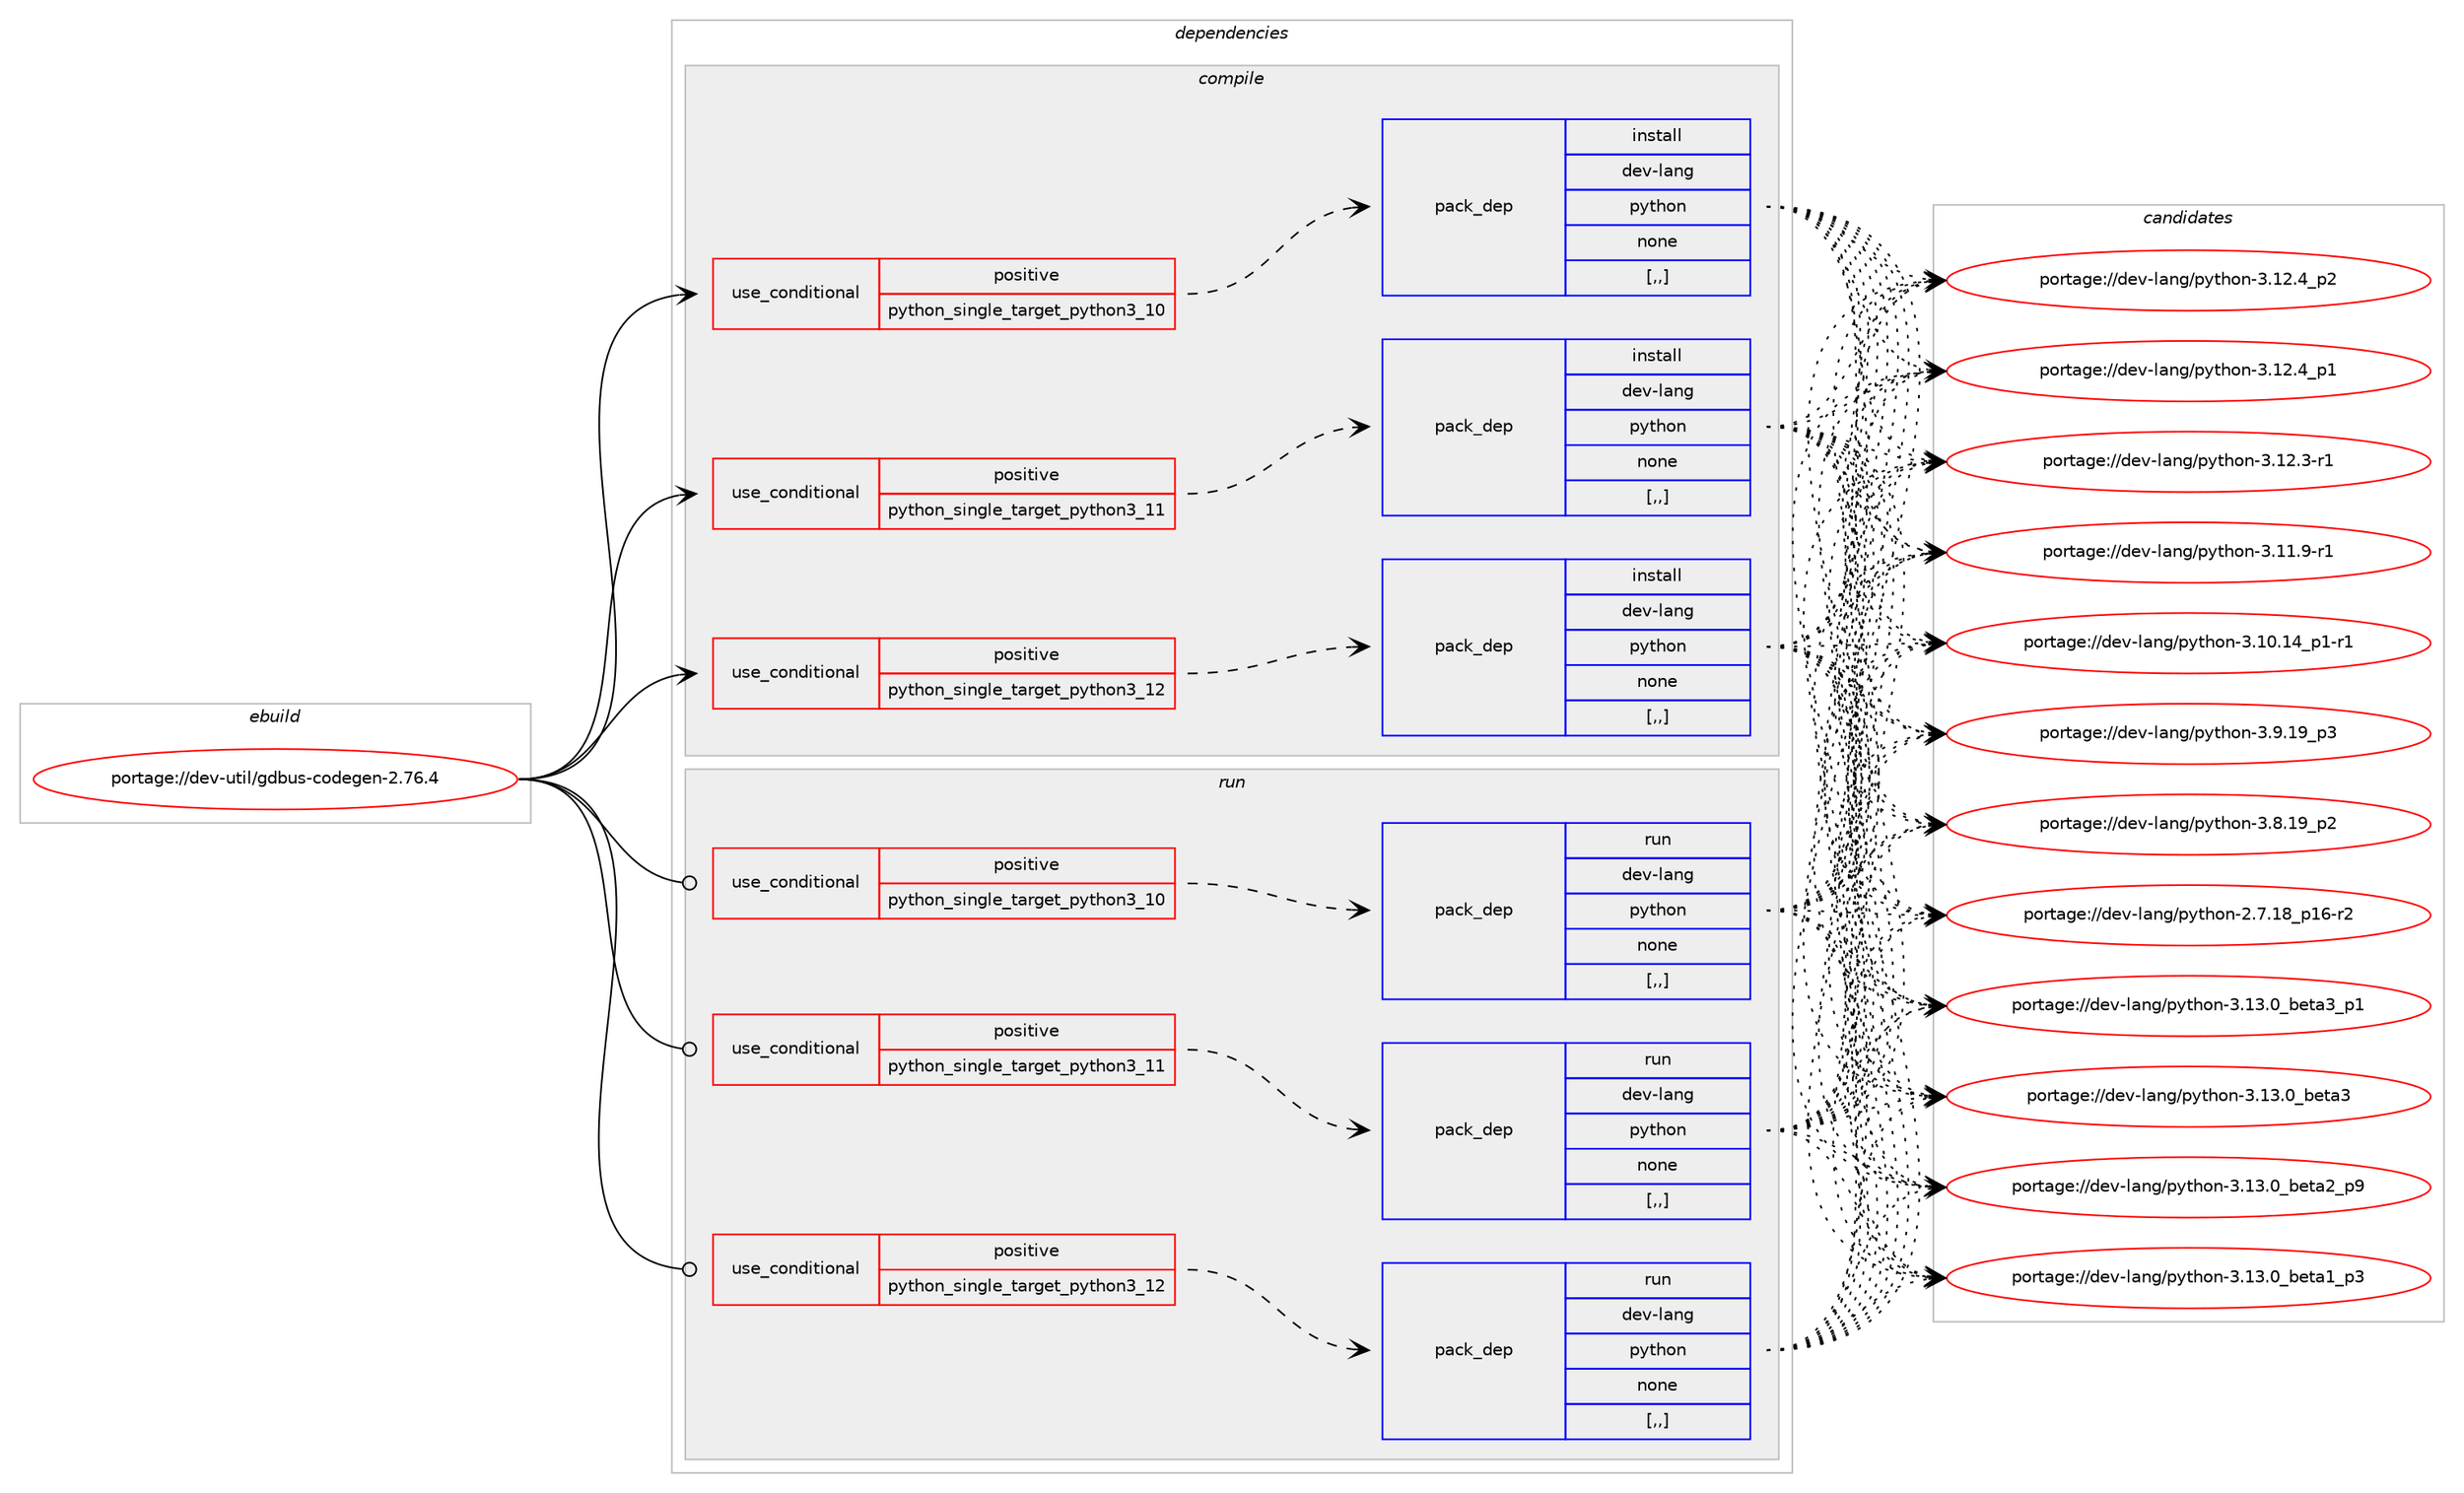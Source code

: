 digraph prolog {

# *************
# Graph options
# *************

newrank=true;
concentrate=true;
compound=true;
graph [rankdir=LR,fontname=Helvetica,fontsize=10,ranksep=1.5];#, ranksep=2.5, nodesep=0.2];
edge  [arrowhead=vee];
node  [fontname=Helvetica,fontsize=10];

# **********
# The ebuild
# **********

subgraph cluster_leftcol {
color=gray;
label=<<i>ebuild</i>>;
id [label="portage://dev-util/gdbus-codegen-2.76.4", color=red, width=4, href="../dev-util/gdbus-codegen-2.76.4.svg"];
}

# ****************
# The dependencies
# ****************

subgraph cluster_midcol {
color=gray;
label=<<i>dependencies</i>>;
subgraph cluster_compile {
fillcolor="#eeeeee";
style=filled;
label=<<i>compile</i>>;
subgraph cond60314 {
dependency213955 [label=<<TABLE BORDER="0" CELLBORDER="1" CELLSPACING="0" CELLPADDING="4"><TR><TD ROWSPAN="3" CELLPADDING="10">use_conditional</TD></TR><TR><TD>positive</TD></TR><TR><TD>python_single_target_python3_10</TD></TR></TABLE>>, shape=none, color=red];
subgraph pack152217 {
dependency213956 [label=<<TABLE BORDER="0" CELLBORDER="1" CELLSPACING="0" CELLPADDING="4" WIDTH="220"><TR><TD ROWSPAN="6" CELLPADDING="30">pack_dep</TD></TR><TR><TD WIDTH="110">install</TD></TR><TR><TD>dev-lang</TD></TR><TR><TD>python</TD></TR><TR><TD>none</TD></TR><TR><TD>[,,]</TD></TR></TABLE>>, shape=none, color=blue];
}
dependency213955:e -> dependency213956:w [weight=20,style="dashed",arrowhead="vee"];
}
id:e -> dependency213955:w [weight=20,style="solid",arrowhead="vee"];
subgraph cond60315 {
dependency213957 [label=<<TABLE BORDER="0" CELLBORDER="1" CELLSPACING="0" CELLPADDING="4"><TR><TD ROWSPAN="3" CELLPADDING="10">use_conditional</TD></TR><TR><TD>positive</TD></TR><TR><TD>python_single_target_python3_11</TD></TR></TABLE>>, shape=none, color=red];
subgraph pack152218 {
dependency213958 [label=<<TABLE BORDER="0" CELLBORDER="1" CELLSPACING="0" CELLPADDING="4" WIDTH="220"><TR><TD ROWSPAN="6" CELLPADDING="30">pack_dep</TD></TR><TR><TD WIDTH="110">install</TD></TR><TR><TD>dev-lang</TD></TR><TR><TD>python</TD></TR><TR><TD>none</TD></TR><TR><TD>[,,]</TD></TR></TABLE>>, shape=none, color=blue];
}
dependency213957:e -> dependency213958:w [weight=20,style="dashed",arrowhead="vee"];
}
id:e -> dependency213957:w [weight=20,style="solid",arrowhead="vee"];
subgraph cond60316 {
dependency213959 [label=<<TABLE BORDER="0" CELLBORDER="1" CELLSPACING="0" CELLPADDING="4"><TR><TD ROWSPAN="3" CELLPADDING="10">use_conditional</TD></TR><TR><TD>positive</TD></TR><TR><TD>python_single_target_python3_12</TD></TR></TABLE>>, shape=none, color=red];
subgraph pack152219 {
dependency213960 [label=<<TABLE BORDER="0" CELLBORDER="1" CELLSPACING="0" CELLPADDING="4" WIDTH="220"><TR><TD ROWSPAN="6" CELLPADDING="30">pack_dep</TD></TR><TR><TD WIDTH="110">install</TD></TR><TR><TD>dev-lang</TD></TR><TR><TD>python</TD></TR><TR><TD>none</TD></TR><TR><TD>[,,]</TD></TR></TABLE>>, shape=none, color=blue];
}
dependency213959:e -> dependency213960:w [weight=20,style="dashed",arrowhead="vee"];
}
id:e -> dependency213959:w [weight=20,style="solid",arrowhead="vee"];
}
subgraph cluster_compileandrun {
fillcolor="#eeeeee";
style=filled;
label=<<i>compile and run</i>>;
}
subgraph cluster_run {
fillcolor="#eeeeee";
style=filled;
label=<<i>run</i>>;
subgraph cond60317 {
dependency213961 [label=<<TABLE BORDER="0" CELLBORDER="1" CELLSPACING="0" CELLPADDING="4"><TR><TD ROWSPAN="3" CELLPADDING="10">use_conditional</TD></TR><TR><TD>positive</TD></TR><TR><TD>python_single_target_python3_10</TD></TR></TABLE>>, shape=none, color=red];
subgraph pack152220 {
dependency213962 [label=<<TABLE BORDER="0" CELLBORDER="1" CELLSPACING="0" CELLPADDING="4" WIDTH="220"><TR><TD ROWSPAN="6" CELLPADDING="30">pack_dep</TD></TR><TR><TD WIDTH="110">run</TD></TR><TR><TD>dev-lang</TD></TR><TR><TD>python</TD></TR><TR><TD>none</TD></TR><TR><TD>[,,]</TD></TR></TABLE>>, shape=none, color=blue];
}
dependency213961:e -> dependency213962:w [weight=20,style="dashed",arrowhead="vee"];
}
id:e -> dependency213961:w [weight=20,style="solid",arrowhead="odot"];
subgraph cond60318 {
dependency213963 [label=<<TABLE BORDER="0" CELLBORDER="1" CELLSPACING="0" CELLPADDING="4"><TR><TD ROWSPAN="3" CELLPADDING="10">use_conditional</TD></TR><TR><TD>positive</TD></TR><TR><TD>python_single_target_python3_11</TD></TR></TABLE>>, shape=none, color=red];
subgraph pack152221 {
dependency213964 [label=<<TABLE BORDER="0" CELLBORDER="1" CELLSPACING="0" CELLPADDING="4" WIDTH="220"><TR><TD ROWSPAN="6" CELLPADDING="30">pack_dep</TD></TR><TR><TD WIDTH="110">run</TD></TR><TR><TD>dev-lang</TD></TR><TR><TD>python</TD></TR><TR><TD>none</TD></TR><TR><TD>[,,]</TD></TR></TABLE>>, shape=none, color=blue];
}
dependency213963:e -> dependency213964:w [weight=20,style="dashed",arrowhead="vee"];
}
id:e -> dependency213963:w [weight=20,style="solid",arrowhead="odot"];
subgraph cond60319 {
dependency213965 [label=<<TABLE BORDER="0" CELLBORDER="1" CELLSPACING="0" CELLPADDING="4"><TR><TD ROWSPAN="3" CELLPADDING="10">use_conditional</TD></TR><TR><TD>positive</TD></TR><TR><TD>python_single_target_python3_12</TD></TR></TABLE>>, shape=none, color=red];
subgraph pack152222 {
dependency213966 [label=<<TABLE BORDER="0" CELLBORDER="1" CELLSPACING="0" CELLPADDING="4" WIDTH="220"><TR><TD ROWSPAN="6" CELLPADDING="30">pack_dep</TD></TR><TR><TD WIDTH="110">run</TD></TR><TR><TD>dev-lang</TD></TR><TR><TD>python</TD></TR><TR><TD>none</TD></TR><TR><TD>[,,]</TD></TR></TABLE>>, shape=none, color=blue];
}
dependency213965:e -> dependency213966:w [weight=20,style="dashed",arrowhead="vee"];
}
id:e -> dependency213965:w [weight=20,style="solid",arrowhead="odot"];
}
}

# **************
# The candidates
# **************

subgraph cluster_choices {
rank=same;
color=gray;
label=<<i>candidates</i>>;

subgraph choice152217 {
color=black;
nodesep=1;
choice10010111845108971101034711212111610411111045514649514648959810111697519511249 [label="portage://dev-lang/python-3.13.0_beta3_p1", color=red, width=4,href="../dev-lang/python-3.13.0_beta3_p1.svg"];
choice1001011184510897110103471121211161041111104551464951464895981011169751 [label="portage://dev-lang/python-3.13.0_beta3", color=red, width=4,href="../dev-lang/python-3.13.0_beta3.svg"];
choice10010111845108971101034711212111610411111045514649514648959810111697509511257 [label="portage://dev-lang/python-3.13.0_beta2_p9", color=red, width=4,href="../dev-lang/python-3.13.0_beta2_p9.svg"];
choice10010111845108971101034711212111610411111045514649514648959810111697499511251 [label="portage://dev-lang/python-3.13.0_beta1_p3", color=red, width=4,href="../dev-lang/python-3.13.0_beta1_p3.svg"];
choice100101118451089711010347112121116104111110455146495046529511250 [label="portage://dev-lang/python-3.12.4_p2", color=red, width=4,href="../dev-lang/python-3.12.4_p2.svg"];
choice100101118451089711010347112121116104111110455146495046529511249 [label="portage://dev-lang/python-3.12.4_p1", color=red, width=4,href="../dev-lang/python-3.12.4_p1.svg"];
choice100101118451089711010347112121116104111110455146495046514511449 [label="portage://dev-lang/python-3.12.3-r1", color=red, width=4,href="../dev-lang/python-3.12.3-r1.svg"];
choice100101118451089711010347112121116104111110455146494946574511449 [label="portage://dev-lang/python-3.11.9-r1", color=red, width=4,href="../dev-lang/python-3.11.9-r1.svg"];
choice100101118451089711010347112121116104111110455146494846495295112494511449 [label="portage://dev-lang/python-3.10.14_p1-r1", color=red, width=4,href="../dev-lang/python-3.10.14_p1-r1.svg"];
choice100101118451089711010347112121116104111110455146574649579511251 [label="portage://dev-lang/python-3.9.19_p3", color=red, width=4,href="../dev-lang/python-3.9.19_p3.svg"];
choice100101118451089711010347112121116104111110455146564649579511250 [label="portage://dev-lang/python-3.8.19_p2", color=red, width=4,href="../dev-lang/python-3.8.19_p2.svg"];
choice100101118451089711010347112121116104111110455046554649569511249544511450 [label="portage://dev-lang/python-2.7.18_p16-r2", color=red, width=4,href="../dev-lang/python-2.7.18_p16-r2.svg"];
dependency213956:e -> choice10010111845108971101034711212111610411111045514649514648959810111697519511249:w [style=dotted,weight="100"];
dependency213956:e -> choice1001011184510897110103471121211161041111104551464951464895981011169751:w [style=dotted,weight="100"];
dependency213956:e -> choice10010111845108971101034711212111610411111045514649514648959810111697509511257:w [style=dotted,weight="100"];
dependency213956:e -> choice10010111845108971101034711212111610411111045514649514648959810111697499511251:w [style=dotted,weight="100"];
dependency213956:e -> choice100101118451089711010347112121116104111110455146495046529511250:w [style=dotted,weight="100"];
dependency213956:e -> choice100101118451089711010347112121116104111110455146495046529511249:w [style=dotted,weight="100"];
dependency213956:e -> choice100101118451089711010347112121116104111110455146495046514511449:w [style=dotted,weight="100"];
dependency213956:e -> choice100101118451089711010347112121116104111110455146494946574511449:w [style=dotted,weight="100"];
dependency213956:e -> choice100101118451089711010347112121116104111110455146494846495295112494511449:w [style=dotted,weight="100"];
dependency213956:e -> choice100101118451089711010347112121116104111110455146574649579511251:w [style=dotted,weight="100"];
dependency213956:e -> choice100101118451089711010347112121116104111110455146564649579511250:w [style=dotted,weight="100"];
dependency213956:e -> choice100101118451089711010347112121116104111110455046554649569511249544511450:w [style=dotted,weight="100"];
}
subgraph choice152218 {
color=black;
nodesep=1;
choice10010111845108971101034711212111610411111045514649514648959810111697519511249 [label="portage://dev-lang/python-3.13.0_beta3_p1", color=red, width=4,href="../dev-lang/python-3.13.0_beta3_p1.svg"];
choice1001011184510897110103471121211161041111104551464951464895981011169751 [label="portage://dev-lang/python-3.13.0_beta3", color=red, width=4,href="../dev-lang/python-3.13.0_beta3.svg"];
choice10010111845108971101034711212111610411111045514649514648959810111697509511257 [label="portage://dev-lang/python-3.13.0_beta2_p9", color=red, width=4,href="../dev-lang/python-3.13.0_beta2_p9.svg"];
choice10010111845108971101034711212111610411111045514649514648959810111697499511251 [label="portage://dev-lang/python-3.13.0_beta1_p3", color=red, width=4,href="../dev-lang/python-3.13.0_beta1_p3.svg"];
choice100101118451089711010347112121116104111110455146495046529511250 [label="portage://dev-lang/python-3.12.4_p2", color=red, width=4,href="../dev-lang/python-3.12.4_p2.svg"];
choice100101118451089711010347112121116104111110455146495046529511249 [label="portage://dev-lang/python-3.12.4_p1", color=red, width=4,href="../dev-lang/python-3.12.4_p1.svg"];
choice100101118451089711010347112121116104111110455146495046514511449 [label="portage://dev-lang/python-3.12.3-r1", color=red, width=4,href="../dev-lang/python-3.12.3-r1.svg"];
choice100101118451089711010347112121116104111110455146494946574511449 [label="portage://dev-lang/python-3.11.9-r1", color=red, width=4,href="../dev-lang/python-3.11.9-r1.svg"];
choice100101118451089711010347112121116104111110455146494846495295112494511449 [label="portage://dev-lang/python-3.10.14_p1-r1", color=red, width=4,href="../dev-lang/python-3.10.14_p1-r1.svg"];
choice100101118451089711010347112121116104111110455146574649579511251 [label="portage://dev-lang/python-3.9.19_p3", color=red, width=4,href="../dev-lang/python-3.9.19_p3.svg"];
choice100101118451089711010347112121116104111110455146564649579511250 [label="portage://dev-lang/python-3.8.19_p2", color=red, width=4,href="../dev-lang/python-3.8.19_p2.svg"];
choice100101118451089711010347112121116104111110455046554649569511249544511450 [label="portage://dev-lang/python-2.7.18_p16-r2", color=red, width=4,href="../dev-lang/python-2.7.18_p16-r2.svg"];
dependency213958:e -> choice10010111845108971101034711212111610411111045514649514648959810111697519511249:w [style=dotted,weight="100"];
dependency213958:e -> choice1001011184510897110103471121211161041111104551464951464895981011169751:w [style=dotted,weight="100"];
dependency213958:e -> choice10010111845108971101034711212111610411111045514649514648959810111697509511257:w [style=dotted,weight="100"];
dependency213958:e -> choice10010111845108971101034711212111610411111045514649514648959810111697499511251:w [style=dotted,weight="100"];
dependency213958:e -> choice100101118451089711010347112121116104111110455146495046529511250:w [style=dotted,weight="100"];
dependency213958:e -> choice100101118451089711010347112121116104111110455146495046529511249:w [style=dotted,weight="100"];
dependency213958:e -> choice100101118451089711010347112121116104111110455146495046514511449:w [style=dotted,weight="100"];
dependency213958:e -> choice100101118451089711010347112121116104111110455146494946574511449:w [style=dotted,weight="100"];
dependency213958:e -> choice100101118451089711010347112121116104111110455146494846495295112494511449:w [style=dotted,weight="100"];
dependency213958:e -> choice100101118451089711010347112121116104111110455146574649579511251:w [style=dotted,weight="100"];
dependency213958:e -> choice100101118451089711010347112121116104111110455146564649579511250:w [style=dotted,weight="100"];
dependency213958:e -> choice100101118451089711010347112121116104111110455046554649569511249544511450:w [style=dotted,weight="100"];
}
subgraph choice152219 {
color=black;
nodesep=1;
choice10010111845108971101034711212111610411111045514649514648959810111697519511249 [label="portage://dev-lang/python-3.13.0_beta3_p1", color=red, width=4,href="../dev-lang/python-3.13.0_beta3_p1.svg"];
choice1001011184510897110103471121211161041111104551464951464895981011169751 [label="portage://dev-lang/python-3.13.0_beta3", color=red, width=4,href="../dev-lang/python-3.13.0_beta3.svg"];
choice10010111845108971101034711212111610411111045514649514648959810111697509511257 [label="portage://dev-lang/python-3.13.0_beta2_p9", color=red, width=4,href="../dev-lang/python-3.13.0_beta2_p9.svg"];
choice10010111845108971101034711212111610411111045514649514648959810111697499511251 [label="portage://dev-lang/python-3.13.0_beta1_p3", color=red, width=4,href="../dev-lang/python-3.13.0_beta1_p3.svg"];
choice100101118451089711010347112121116104111110455146495046529511250 [label="portage://dev-lang/python-3.12.4_p2", color=red, width=4,href="../dev-lang/python-3.12.4_p2.svg"];
choice100101118451089711010347112121116104111110455146495046529511249 [label="portage://dev-lang/python-3.12.4_p1", color=red, width=4,href="../dev-lang/python-3.12.4_p1.svg"];
choice100101118451089711010347112121116104111110455146495046514511449 [label="portage://dev-lang/python-3.12.3-r1", color=red, width=4,href="../dev-lang/python-3.12.3-r1.svg"];
choice100101118451089711010347112121116104111110455146494946574511449 [label="portage://dev-lang/python-3.11.9-r1", color=red, width=4,href="../dev-lang/python-3.11.9-r1.svg"];
choice100101118451089711010347112121116104111110455146494846495295112494511449 [label="portage://dev-lang/python-3.10.14_p1-r1", color=red, width=4,href="../dev-lang/python-3.10.14_p1-r1.svg"];
choice100101118451089711010347112121116104111110455146574649579511251 [label="portage://dev-lang/python-3.9.19_p3", color=red, width=4,href="../dev-lang/python-3.9.19_p3.svg"];
choice100101118451089711010347112121116104111110455146564649579511250 [label="portage://dev-lang/python-3.8.19_p2", color=red, width=4,href="../dev-lang/python-3.8.19_p2.svg"];
choice100101118451089711010347112121116104111110455046554649569511249544511450 [label="portage://dev-lang/python-2.7.18_p16-r2", color=red, width=4,href="../dev-lang/python-2.7.18_p16-r2.svg"];
dependency213960:e -> choice10010111845108971101034711212111610411111045514649514648959810111697519511249:w [style=dotted,weight="100"];
dependency213960:e -> choice1001011184510897110103471121211161041111104551464951464895981011169751:w [style=dotted,weight="100"];
dependency213960:e -> choice10010111845108971101034711212111610411111045514649514648959810111697509511257:w [style=dotted,weight="100"];
dependency213960:e -> choice10010111845108971101034711212111610411111045514649514648959810111697499511251:w [style=dotted,weight="100"];
dependency213960:e -> choice100101118451089711010347112121116104111110455146495046529511250:w [style=dotted,weight="100"];
dependency213960:e -> choice100101118451089711010347112121116104111110455146495046529511249:w [style=dotted,weight="100"];
dependency213960:e -> choice100101118451089711010347112121116104111110455146495046514511449:w [style=dotted,weight="100"];
dependency213960:e -> choice100101118451089711010347112121116104111110455146494946574511449:w [style=dotted,weight="100"];
dependency213960:e -> choice100101118451089711010347112121116104111110455146494846495295112494511449:w [style=dotted,weight="100"];
dependency213960:e -> choice100101118451089711010347112121116104111110455146574649579511251:w [style=dotted,weight="100"];
dependency213960:e -> choice100101118451089711010347112121116104111110455146564649579511250:w [style=dotted,weight="100"];
dependency213960:e -> choice100101118451089711010347112121116104111110455046554649569511249544511450:w [style=dotted,weight="100"];
}
subgraph choice152220 {
color=black;
nodesep=1;
choice10010111845108971101034711212111610411111045514649514648959810111697519511249 [label="portage://dev-lang/python-3.13.0_beta3_p1", color=red, width=4,href="../dev-lang/python-3.13.0_beta3_p1.svg"];
choice1001011184510897110103471121211161041111104551464951464895981011169751 [label="portage://dev-lang/python-3.13.0_beta3", color=red, width=4,href="../dev-lang/python-3.13.0_beta3.svg"];
choice10010111845108971101034711212111610411111045514649514648959810111697509511257 [label="portage://dev-lang/python-3.13.0_beta2_p9", color=red, width=4,href="../dev-lang/python-3.13.0_beta2_p9.svg"];
choice10010111845108971101034711212111610411111045514649514648959810111697499511251 [label="portage://dev-lang/python-3.13.0_beta1_p3", color=red, width=4,href="../dev-lang/python-3.13.0_beta1_p3.svg"];
choice100101118451089711010347112121116104111110455146495046529511250 [label="portage://dev-lang/python-3.12.4_p2", color=red, width=4,href="../dev-lang/python-3.12.4_p2.svg"];
choice100101118451089711010347112121116104111110455146495046529511249 [label="portage://dev-lang/python-3.12.4_p1", color=red, width=4,href="../dev-lang/python-3.12.4_p1.svg"];
choice100101118451089711010347112121116104111110455146495046514511449 [label="portage://dev-lang/python-3.12.3-r1", color=red, width=4,href="../dev-lang/python-3.12.3-r1.svg"];
choice100101118451089711010347112121116104111110455146494946574511449 [label="portage://dev-lang/python-3.11.9-r1", color=red, width=4,href="../dev-lang/python-3.11.9-r1.svg"];
choice100101118451089711010347112121116104111110455146494846495295112494511449 [label="portage://dev-lang/python-3.10.14_p1-r1", color=red, width=4,href="../dev-lang/python-3.10.14_p1-r1.svg"];
choice100101118451089711010347112121116104111110455146574649579511251 [label="portage://dev-lang/python-3.9.19_p3", color=red, width=4,href="../dev-lang/python-3.9.19_p3.svg"];
choice100101118451089711010347112121116104111110455146564649579511250 [label="portage://dev-lang/python-3.8.19_p2", color=red, width=4,href="../dev-lang/python-3.8.19_p2.svg"];
choice100101118451089711010347112121116104111110455046554649569511249544511450 [label="portage://dev-lang/python-2.7.18_p16-r2", color=red, width=4,href="../dev-lang/python-2.7.18_p16-r2.svg"];
dependency213962:e -> choice10010111845108971101034711212111610411111045514649514648959810111697519511249:w [style=dotted,weight="100"];
dependency213962:e -> choice1001011184510897110103471121211161041111104551464951464895981011169751:w [style=dotted,weight="100"];
dependency213962:e -> choice10010111845108971101034711212111610411111045514649514648959810111697509511257:w [style=dotted,weight="100"];
dependency213962:e -> choice10010111845108971101034711212111610411111045514649514648959810111697499511251:w [style=dotted,weight="100"];
dependency213962:e -> choice100101118451089711010347112121116104111110455146495046529511250:w [style=dotted,weight="100"];
dependency213962:e -> choice100101118451089711010347112121116104111110455146495046529511249:w [style=dotted,weight="100"];
dependency213962:e -> choice100101118451089711010347112121116104111110455146495046514511449:w [style=dotted,weight="100"];
dependency213962:e -> choice100101118451089711010347112121116104111110455146494946574511449:w [style=dotted,weight="100"];
dependency213962:e -> choice100101118451089711010347112121116104111110455146494846495295112494511449:w [style=dotted,weight="100"];
dependency213962:e -> choice100101118451089711010347112121116104111110455146574649579511251:w [style=dotted,weight="100"];
dependency213962:e -> choice100101118451089711010347112121116104111110455146564649579511250:w [style=dotted,weight="100"];
dependency213962:e -> choice100101118451089711010347112121116104111110455046554649569511249544511450:w [style=dotted,weight="100"];
}
subgraph choice152221 {
color=black;
nodesep=1;
choice10010111845108971101034711212111610411111045514649514648959810111697519511249 [label="portage://dev-lang/python-3.13.0_beta3_p1", color=red, width=4,href="../dev-lang/python-3.13.0_beta3_p1.svg"];
choice1001011184510897110103471121211161041111104551464951464895981011169751 [label="portage://dev-lang/python-3.13.0_beta3", color=red, width=4,href="../dev-lang/python-3.13.0_beta3.svg"];
choice10010111845108971101034711212111610411111045514649514648959810111697509511257 [label="portage://dev-lang/python-3.13.0_beta2_p9", color=red, width=4,href="../dev-lang/python-3.13.0_beta2_p9.svg"];
choice10010111845108971101034711212111610411111045514649514648959810111697499511251 [label="portage://dev-lang/python-3.13.0_beta1_p3", color=red, width=4,href="../dev-lang/python-3.13.0_beta1_p3.svg"];
choice100101118451089711010347112121116104111110455146495046529511250 [label="portage://dev-lang/python-3.12.4_p2", color=red, width=4,href="../dev-lang/python-3.12.4_p2.svg"];
choice100101118451089711010347112121116104111110455146495046529511249 [label="portage://dev-lang/python-3.12.4_p1", color=red, width=4,href="../dev-lang/python-3.12.4_p1.svg"];
choice100101118451089711010347112121116104111110455146495046514511449 [label="portage://dev-lang/python-3.12.3-r1", color=red, width=4,href="../dev-lang/python-3.12.3-r1.svg"];
choice100101118451089711010347112121116104111110455146494946574511449 [label="portage://dev-lang/python-3.11.9-r1", color=red, width=4,href="../dev-lang/python-3.11.9-r1.svg"];
choice100101118451089711010347112121116104111110455146494846495295112494511449 [label="portage://dev-lang/python-3.10.14_p1-r1", color=red, width=4,href="../dev-lang/python-3.10.14_p1-r1.svg"];
choice100101118451089711010347112121116104111110455146574649579511251 [label="portage://dev-lang/python-3.9.19_p3", color=red, width=4,href="../dev-lang/python-3.9.19_p3.svg"];
choice100101118451089711010347112121116104111110455146564649579511250 [label="portage://dev-lang/python-3.8.19_p2", color=red, width=4,href="../dev-lang/python-3.8.19_p2.svg"];
choice100101118451089711010347112121116104111110455046554649569511249544511450 [label="portage://dev-lang/python-2.7.18_p16-r2", color=red, width=4,href="../dev-lang/python-2.7.18_p16-r2.svg"];
dependency213964:e -> choice10010111845108971101034711212111610411111045514649514648959810111697519511249:w [style=dotted,weight="100"];
dependency213964:e -> choice1001011184510897110103471121211161041111104551464951464895981011169751:w [style=dotted,weight="100"];
dependency213964:e -> choice10010111845108971101034711212111610411111045514649514648959810111697509511257:w [style=dotted,weight="100"];
dependency213964:e -> choice10010111845108971101034711212111610411111045514649514648959810111697499511251:w [style=dotted,weight="100"];
dependency213964:e -> choice100101118451089711010347112121116104111110455146495046529511250:w [style=dotted,weight="100"];
dependency213964:e -> choice100101118451089711010347112121116104111110455146495046529511249:w [style=dotted,weight="100"];
dependency213964:e -> choice100101118451089711010347112121116104111110455146495046514511449:w [style=dotted,weight="100"];
dependency213964:e -> choice100101118451089711010347112121116104111110455146494946574511449:w [style=dotted,weight="100"];
dependency213964:e -> choice100101118451089711010347112121116104111110455146494846495295112494511449:w [style=dotted,weight="100"];
dependency213964:e -> choice100101118451089711010347112121116104111110455146574649579511251:w [style=dotted,weight="100"];
dependency213964:e -> choice100101118451089711010347112121116104111110455146564649579511250:w [style=dotted,weight="100"];
dependency213964:e -> choice100101118451089711010347112121116104111110455046554649569511249544511450:w [style=dotted,weight="100"];
}
subgraph choice152222 {
color=black;
nodesep=1;
choice10010111845108971101034711212111610411111045514649514648959810111697519511249 [label="portage://dev-lang/python-3.13.0_beta3_p1", color=red, width=4,href="../dev-lang/python-3.13.0_beta3_p1.svg"];
choice1001011184510897110103471121211161041111104551464951464895981011169751 [label="portage://dev-lang/python-3.13.0_beta3", color=red, width=4,href="../dev-lang/python-3.13.0_beta3.svg"];
choice10010111845108971101034711212111610411111045514649514648959810111697509511257 [label="portage://dev-lang/python-3.13.0_beta2_p9", color=red, width=4,href="../dev-lang/python-3.13.0_beta2_p9.svg"];
choice10010111845108971101034711212111610411111045514649514648959810111697499511251 [label="portage://dev-lang/python-3.13.0_beta1_p3", color=red, width=4,href="../dev-lang/python-3.13.0_beta1_p3.svg"];
choice100101118451089711010347112121116104111110455146495046529511250 [label="portage://dev-lang/python-3.12.4_p2", color=red, width=4,href="../dev-lang/python-3.12.4_p2.svg"];
choice100101118451089711010347112121116104111110455146495046529511249 [label="portage://dev-lang/python-3.12.4_p1", color=red, width=4,href="../dev-lang/python-3.12.4_p1.svg"];
choice100101118451089711010347112121116104111110455146495046514511449 [label="portage://dev-lang/python-3.12.3-r1", color=red, width=4,href="../dev-lang/python-3.12.3-r1.svg"];
choice100101118451089711010347112121116104111110455146494946574511449 [label="portage://dev-lang/python-3.11.9-r1", color=red, width=4,href="../dev-lang/python-3.11.9-r1.svg"];
choice100101118451089711010347112121116104111110455146494846495295112494511449 [label="portage://dev-lang/python-3.10.14_p1-r1", color=red, width=4,href="../dev-lang/python-3.10.14_p1-r1.svg"];
choice100101118451089711010347112121116104111110455146574649579511251 [label="portage://dev-lang/python-3.9.19_p3", color=red, width=4,href="../dev-lang/python-3.9.19_p3.svg"];
choice100101118451089711010347112121116104111110455146564649579511250 [label="portage://dev-lang/python-3.8.19_p2", color=red, width=4,href="../dev-lang/python-3.8.19_p2.svg"];
choice100101118451089711010347112121116104111110455046554649569511249544511450 [label="portage://dev-lang/python-2.7.18_p16-r2", color=red, width=4,href="../dev-lang/python-2.7.18_p16-r2.svg"];
dependency213966:e -> choice10010111845108971101034711212111610411111045514649514648959810111697519511249:w [style=dotted,weight="100"];
dependency213966:e -> choice1001011184510897110103471121211161041111104551464951464895981011169751:w [style=dotted,weight="100"];
dependency213966:e -> choice10010111845108971101034711212111610411111045514649514648959810111697509511257:w [style=dotted,weight="100"];
dependency213966:e -> choice10010111845108971101034711212111610411111045514649514648959810111697499511251:w [style=dotted,weight="100"];
dependency213966:e -> choice100101118451089711010347112121116104111110455146495046529511250:w [style=dotted,weight="100"];
dependency213966:e -> choice100101118451089711010347112121116104111110455146495046529511249:w [style=dotted,weight="100"];
dependency213966:e -> choice100101118451089711010347112121116104111110455146495046514511449:w [style=dotted,weight="100"];
dependency213966:e -> choice100101118451089711010347112121116104111110455146494946574511449:w [style=dotted,weight="100"];
dependency213966:e -> choice100101118451089711010347112121116104111110455146494846495295112494511449:w [style=dotted,weight="100"];
dependency213966:e -> choice100101118451089711010347112121116104111110455146574649579511251:w [style=dotted,weight="100"];
dependency213966:e -> choice100101118451089711010347112121116104111110455146564649579511250:w [style=dotted,weight="100"];
dependency213966:e -> choice100101118451089711010347112121116104111110455046554649569511249544511450:w [style=dotted,weight="100"];
}
}

}
